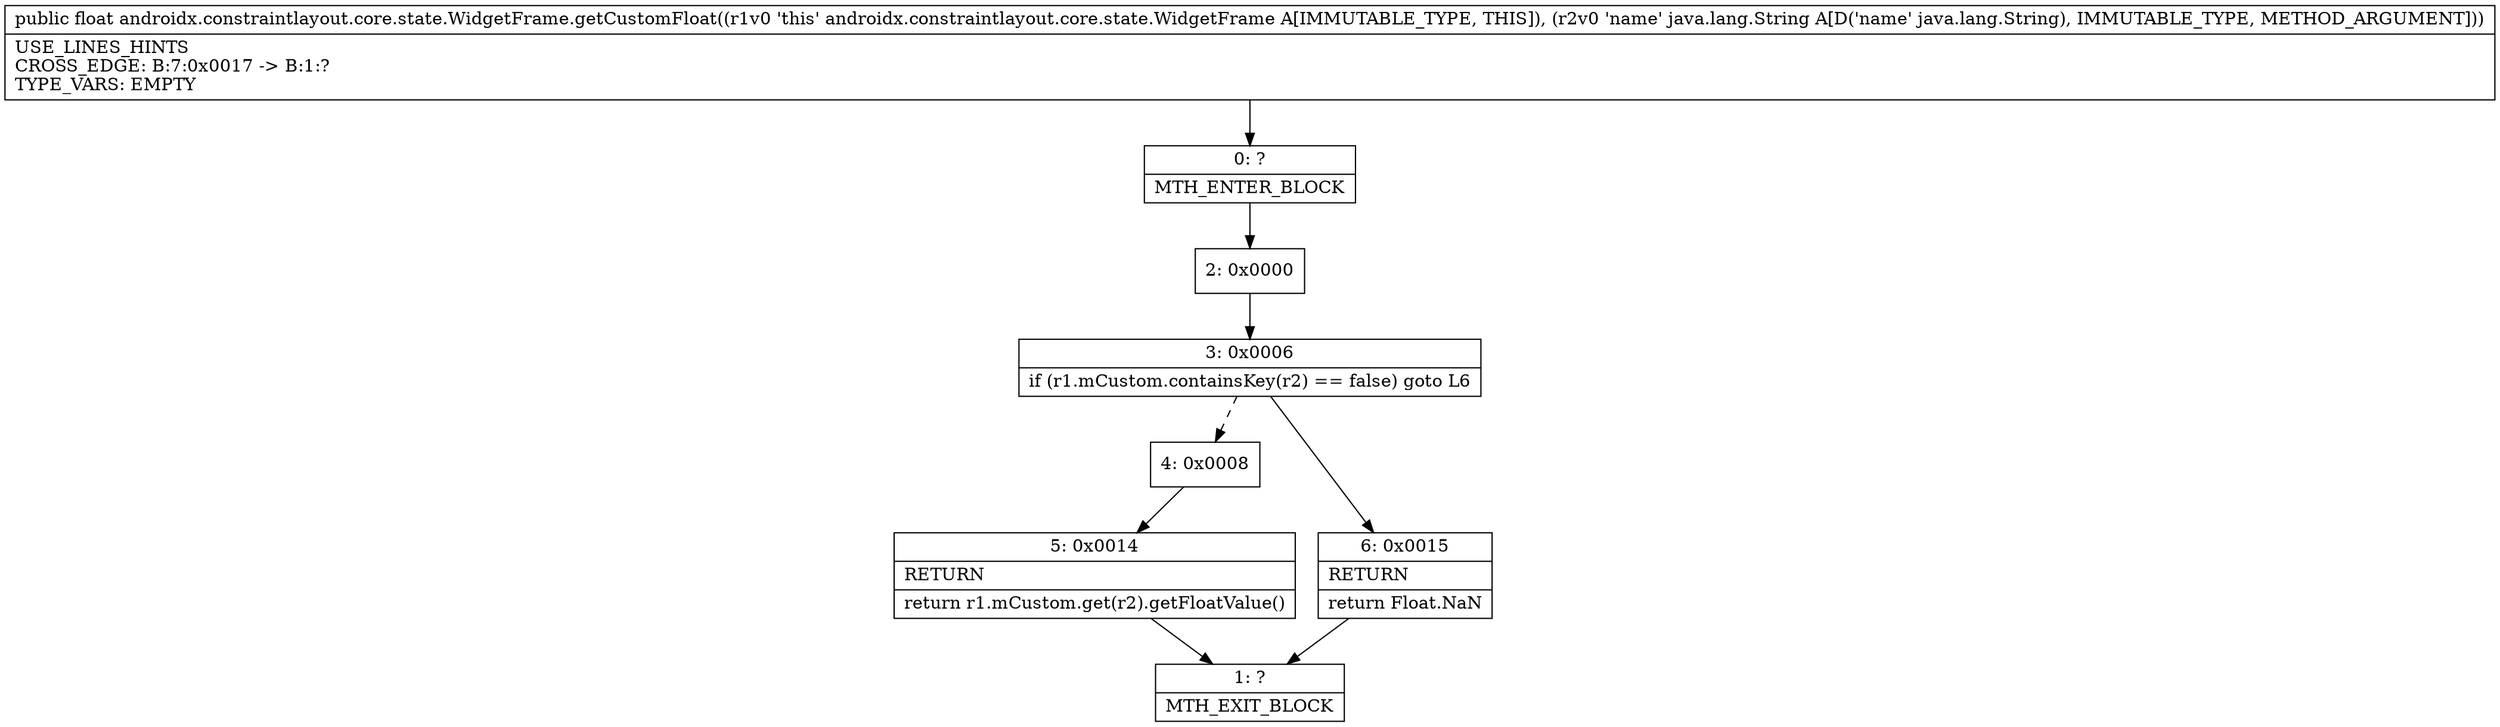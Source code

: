 digraph "CFG forandroidx.constraintlayout.core.state.WidgetFrame.getCustomFloat(Ljava\/lang\/String;)F" {
Node_0 [shape=record,label="{0\:\ ?|MTH_ENTER_BLOCK\l}"];
Node_2 [shape=record,label="{2\:\ 0x0000}"];
Node_3 [shape=record,label="{3\:\ 0x0006|if (r1.mCustom.containsKey(r2) == false) goto L6\l}"];
Node_4 [shape=record,label="{4\:\ 0x0008}"];
Node_5 [shape=record,label="{5\:\ 0x0014|RETURN\l|return r1.mCustom.get(r2).getFloatValue()\l}"];
Node_1 [shape=record,label="{1\:\ ?|MTH_EXIT_BLOCK\l}"];
Node_6 [shape=record,label="{6\:\ 0x0015|RETURN\l|return Float.NaN\l}"];
MethodNode[shape=record,label="{public float androidx.constraintlayout.core.state.WidgetFrame.getCustomFloat((r1v0 'this' androidx.constraintlayout.core.state.WidgetFrame A[IMMUTABLE_TYPE, THIS]), (r2v0 'name' java.lang.String A[D('name' java.lang.String), IMMUTABLE_TYPE, METHOD_ARGUMENT]))  | USE_LINES_HINTS\lCROSS_EDGE: B:7:0x0017 \-\> B:1:?\lTYPE_VARS: EMPTY\l}"];
MethodNode -> Node_0;Node_0 -> Node_2;
Node_2 -> Node_3;
Node_3 -> Node_4[style=dashed];
Node_3 -> Node_6;
Node_4 -> Node_5;
Node_5 -> Node_1;
Node_6 -> Node_1;
}

